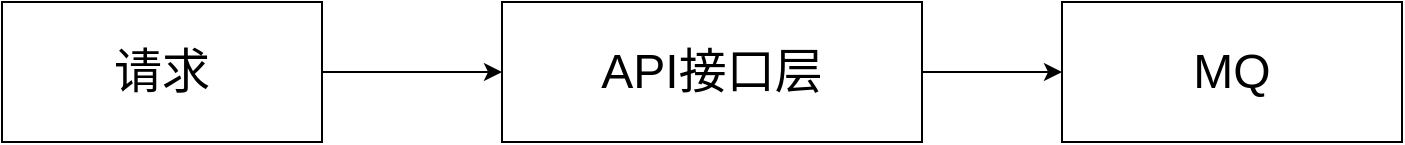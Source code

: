 <mxfile version="21.1.8" type="github">
  <diagram name="第 1 页" id="m2AoFwnvndb-nhOZfjyy">
    <mxGraphModel dx="1249" dy="709" grid="1" gridSize="10" guides="1" tooltips="1" connect="1" arrows="1" fold="1" page="1" pageScale="1" pageWidth="827" pageHeight="1169" math="0" shadow="0">
      <root>
        <mxCell id="0" />
        <mxCell id="1" parent="0" />
        <mxCell id="7Gjd8Mnpc9KuCSVF13a2-4" style="edgeStyle=orthogonalEdgeStyle;rounded=0;orthogonalLoop=1;jettySize=auto;html=1;exitX=1;exitY=0.5;exitDx=0;exitDy=0;entryX=0;entryY=0.5;entryDx=0;entryDy=0;fontSize=24;" parent="1" source="7Gjd8Mnpc9KuCSVF13a2-1" target="7Gjd8Mnpc9KuCSVF13a2-2" edge="1">
          <mxGeometry relative="1" as="geometry" />
        </mxCell>
        <mxCell id="7Gjd8Mnpc9KuCSVF13a2-1" value="请求" style="rounded=0;whiteSpace=wrap;html=1;fontSize=24;" parent="1" vertex="1">
          <mxGeometry x="80" y="55" width="160" height="70" as="geometry" />
        </mxCell>
        <mxCell id="7Gjd8Mnpc9KuCSVF13a2-5" style="edgeStyle=orthogonalEdgeStyle;rounded=0;orthogonalLoop=1;jettySize=auto;html=1;exitX=1;exitY=0.5;exitDx=0;exitDy=0;entryX=0;entryY=0.5;entryDx=0;entryDy=0;fontSize=24;" parent="1" source="7Gjd8Mnpc9KuCSVF13a2-2" target="7Gjd8Mnpc9KuCSVF13a2-3" edge="1">
          <mxGeometry relative="1" as="geometry" />
        </mxCell>
        <mxCell id="7Gjd8Mnpc9KuCSVF13a2-2" value="API接口层" style="rounded=0;whiteSpace=wrap;html=1;fontSize=24;" parent="1" vertex="1">
          <mxGeometry x="330" y="55" width="210" height="70" as="geometry" />
        </mxCell>
        <mxCell id="7Gjd8Mnpc9KuCSVF13a2-3" value="MQ" style="rounded=0;whiteSpace=wrap;html=1;fontSize=24;" parent="1" vertex="1">
          <mxGeometry x="610" y="55" width="170" height="70" as="geometry" />
        </mxCell>
      </root>
    </mxGraphModel>
  </diagram>
</mxfile>
